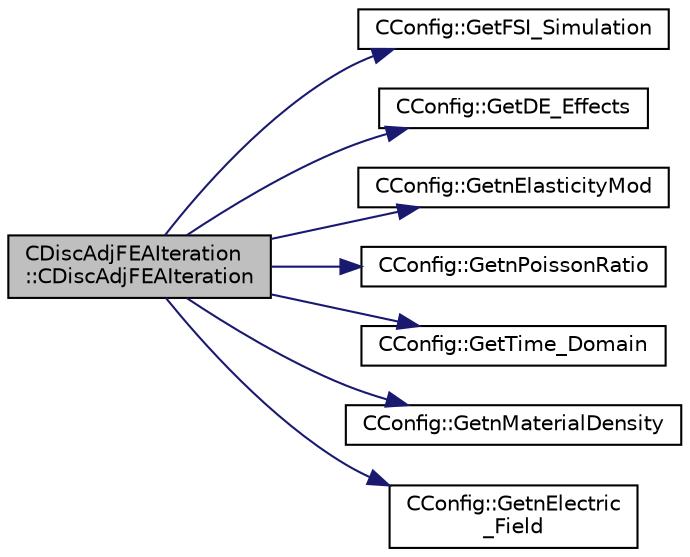 digraph "CDiscAdjFEAIteration::CDiscAdjFEAIteration"
{
  edge [fontname="Helvetica",fontsize="10",labelfontname="Helvetica",labelfontsize="10"];
  node [fontname="Helvetica",fontsize="10",shape=record];
  rankdir="LR";
  Node0 [label="CDiscAdjFEAIteration\l::CDiscAdjFEAIteration",height=0.2,width=0.4,color="black", fillcolor="grey75", style="filled", fontcolor="black"];
  Node0 -> Node1 [color="midnightblue",fontsize="10",style="solid",fontname="Helvetica"];
  Node1 [label="CConfig::GetFSI_Simulation",height=0.2,width=0.4,color="black", fillcolor="white", style="filled",URL="$class_c_config.html#a9776c63953c047138e0f81d5b51cd895",tooltip="Check if the simulation we are running is a FSI simulation. "];
  Node0 -> Node2 [color="midnightblue",fontsize="10",style="solid",fontname="Helvetica"];
  Node2 [label="CConfig::GetDE_Effects",height=0.2,width=0.4,color="black", fillcolor="white", style="filled",URL="$class_c_config.html#a8ad45b179ddabec5652dbf4b517fbbf0",tooltip="Decide whether to apply DE effects to the model. "];
  Node0 -> Node3 [color="midnightblue",fontsize="10",style="solid",fontname="Helvetica"];
  Node3 [label="CConfig::GetnElasticityMod",height=0.2,width=0.4,color="black", fillcolor="white", style="filled",URL="$class_c_config.html#a292a8a8ba384f7fa5393af48de954fed",tooltip="Get the number of different values for the elasticity modulus. "];
  Node0 -> Node4 [color="midnightblue",fontsize="10",style="solid",fontname="Helvetica"];
  Node4 [label="CConfig::GetnPoissonRatio",height=0.2,width=0.4,color="black", fillcolor="white", style="filled",URL="$class_c_config.html#aa18a567f8a1941d7c5bf2166ad01609f",tooltip="Get the number of different values for the Poisson ratio. "];
  Node0 -> Node5 [color="midnightblue",fontsize="10",style="solid",fontname="Helvetica"];
  Node5 [label="CConfig::GetTime_Domain",height=0.2,width=0.4,color="black", fillcolor="white", style="filled",URL="$class_c_config.html#a6a11350b3c8d7577318be43cda6f7292",tooltip="Check if the multizone problem is solved for time domain. "];
  Node0 -> Node6 [color="midnightblue",fontsize="10",style="solid",fontname="Helvetica"];
  Node6 [label="CConfig::GetnMaterialDensity",height=0.2,width=0.4,color="black", fillcolor="white", style="filled",URL="$class_c_config.html#aaf54b06f512c853d49bc6e6e5178151c",tooltip="Get the number of different values for the Material density. "];
  Node0 -> Node7 [color="midnightblue",fontsize="10",style="solid",fontname="Helvetica"];
  Node7 [label="CConfig::GetnElectric\l_Field",height=0.2,width=0.4,color="black", fillcolor="white", style="filled",URL="$class_c_config.html#a55654c927972cc090937f273f3fce30e",tooltip="Get the number of different values for the modulus of the electric field. "];
}
